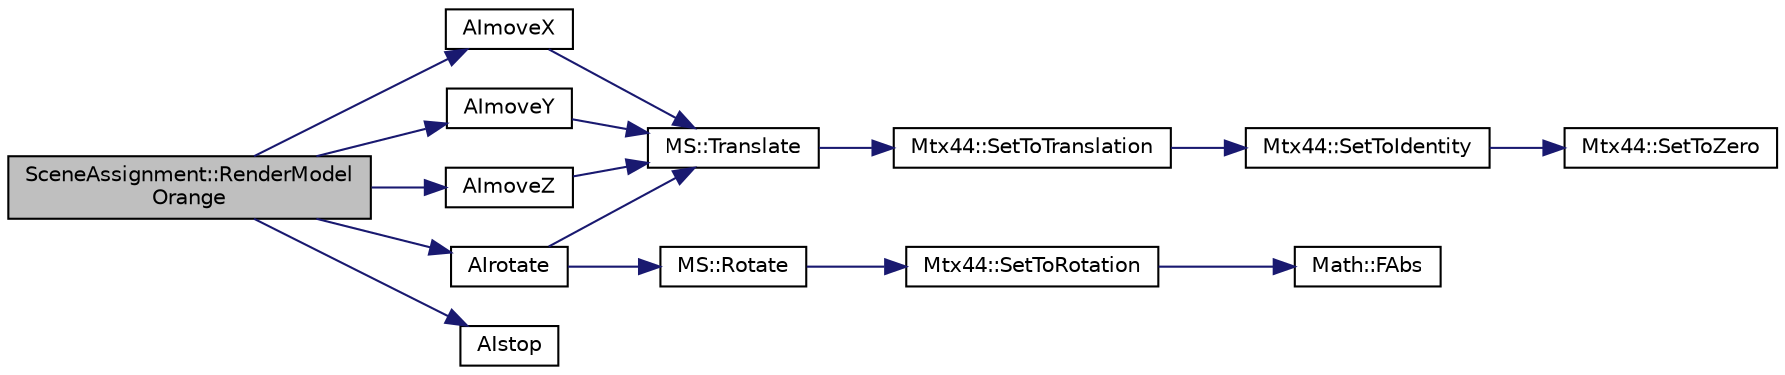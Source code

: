 digraph "SceneAssignment::RenderModelOrange"
{
  bgcolor="transparent";
  edge [fontname="Helvetica",fontsize="10",labelfontname="Helvetica",labelfontsize="10"];
  node [fontname="Helvetica",fontsize="10",shape=record];
  rankdir="LR";
  Node1 [label="SceneAssignment::RenderModel\lOrange",height=0.2,width=0.4,color="black", fillcolor="grey75", style="filled", fontcolor="black"];
  Node1 -> Node2 [color="midnightblue",fontsize="10",style="solid",fontname="Helvetica"];
  Node2 [label="AImoveX",height=0.2,width=0.4,color="black",URL="$MoveAI_8cpp.html#ae3cdca0057f4ffa06f1fff85fadfa85d",tooltip="NPC movement across X-axis. "];
  Node2 -> Node3 [color="midnightblue",fontsize="10",style="solid",fontname="Helvetica"];
  Node3 [label="MS::Translate",height=0.2,width=0.4,color="black",URL="$classMS.html#a7e94a35ce566fe3ec49c92b6c4bb663a",tooltip="Multiply the top matrix with a translation matrix based on the following parameters. "];
  Node3 -> Node4 [color="midnightblue",fontsize="10",style="solid",fontname="Helvetica"];
  Node4 [label="Mtx44::SetToTranslation",height=0.2,width=0.4,color="black",URL="$classMtx44.html#a0cc88cc5c648da14effba480c4d2ac70",tooltip="Set this matrix to a translation matrix with translation of (x, y, z) "];
  Node4 -> Node5 [color="midnightblue",fontsize="10",style="solid",fontname="Helvetica"];
  Node5 [label="Mtx44::SetToIdentity",height=0.2,width=0.4,color="black",URL="$classMtx44.html#a3ac8a0afd66412e15e4246474b893da2",tooltip="Set the matrix to an identity matrix (1&#39;s along the diagonal) "];
  Node5 -> Node6 [color="midnightblue",fontsize="10",style="solid",fontname="Helvetica"];
  Node6 [label="Mtx44::SetToZero",height=0.2,width=0.4,color="black",URL="$classMtx44.html#a3aea63c08759ac98b8a4f23fdc0d6a28",tooltip="Set this matrix to zero. "];
  Node1 -> Node7 [color="midnightblue",fontsize="10",style="solid",fontname="Helvetica"];
  Node7 [label="AImoveY",height=0.2,width=0.4,color="black",URL="$MoveAI_8cpp.html#a2348c351c813109a02dc0102203374e1",tooltip="NPC movement across Y-axis. "];
  Node7 -> Node3 [color="midnightblue",fontsize="10",style="solid",fontname="Helvetica"];
  Node1 -> Node8 [color="midnightblue",fontsize="10",style="solid",fontname="Helvetica"];
  Node8 [label="AImoveZ",height=0.2,width=0.4,color="black",URL="$MoveAI_8cpp.html#a8917f81a663f7439d5a7fe1ff3c4cd1a",tooltip="NPC movement across Z-axis. "];
  Node8 -> Node3 [color="midnightblue",fontsize="10",style="solid",fontname="Helvetica"];
  Node1 -> Node9 [color="midnightblue",fontsize="10",style="solid",fontname="Helvetica"];
  Node9 [label="AIrotate",height=0.2,width=0.4,color="black",URL="$MoveAI_8cpp.html#ae9cc8e6c95819f2b467d50b00048b7fe",tooltip="Rotate NPC. "];
  Node9 -> Node10 [color="midnightblue",fontsize="10",style="solid",fontname="Helvetica"];
  Node10 [label="MS::Rotate",height=0.2,width=0.4,color="black",URL="$classMS.html#a6ce592114042b920b648bca5519690cd",tooltip="Multiply the top matrix with a rotation matrix based on the following parameters. ..."];
  Node10 -> Node11 [color="midnightblue",fontsize="10",style="solid",fontname="Helvetica"];
  Node11 [label="Mtx44::SetToRotation",height=0.2,width=0.4,color="black",URL="$classMtx44.html#ac0587ffb5ff9fd58ad5768d28fc06574",tooltip="Set Matrix to a rotation matrix about arbitrary axis. "];
  Node11 -> Node12 [color="midnightblue",fontsize="10",style="solid",fontname="Helvetica"];
  Node12 [label="Math::FAbs",height=0.2,width=0.4,color="black",URL="$namespaceMath.html#ac91173ab2efdf7313fe7aaeb6cb44cf6"];
  Node9 -> Node3 [color="midnightblue",fontsize="10",style="solid",fontname="Helvetica"];
  Node1 -> Node13 [color="midnightblue",fontsize="10",style="solid",fontname="Helvetica"];
  Node13 [label="AIstop",height=0.2,width=0.4,color="black",URL="$MoveAI_8cpp.html#a9c913b27056964315c8a422c2b4f96c7",tooltip="Stop NPC from moving. "];
}
